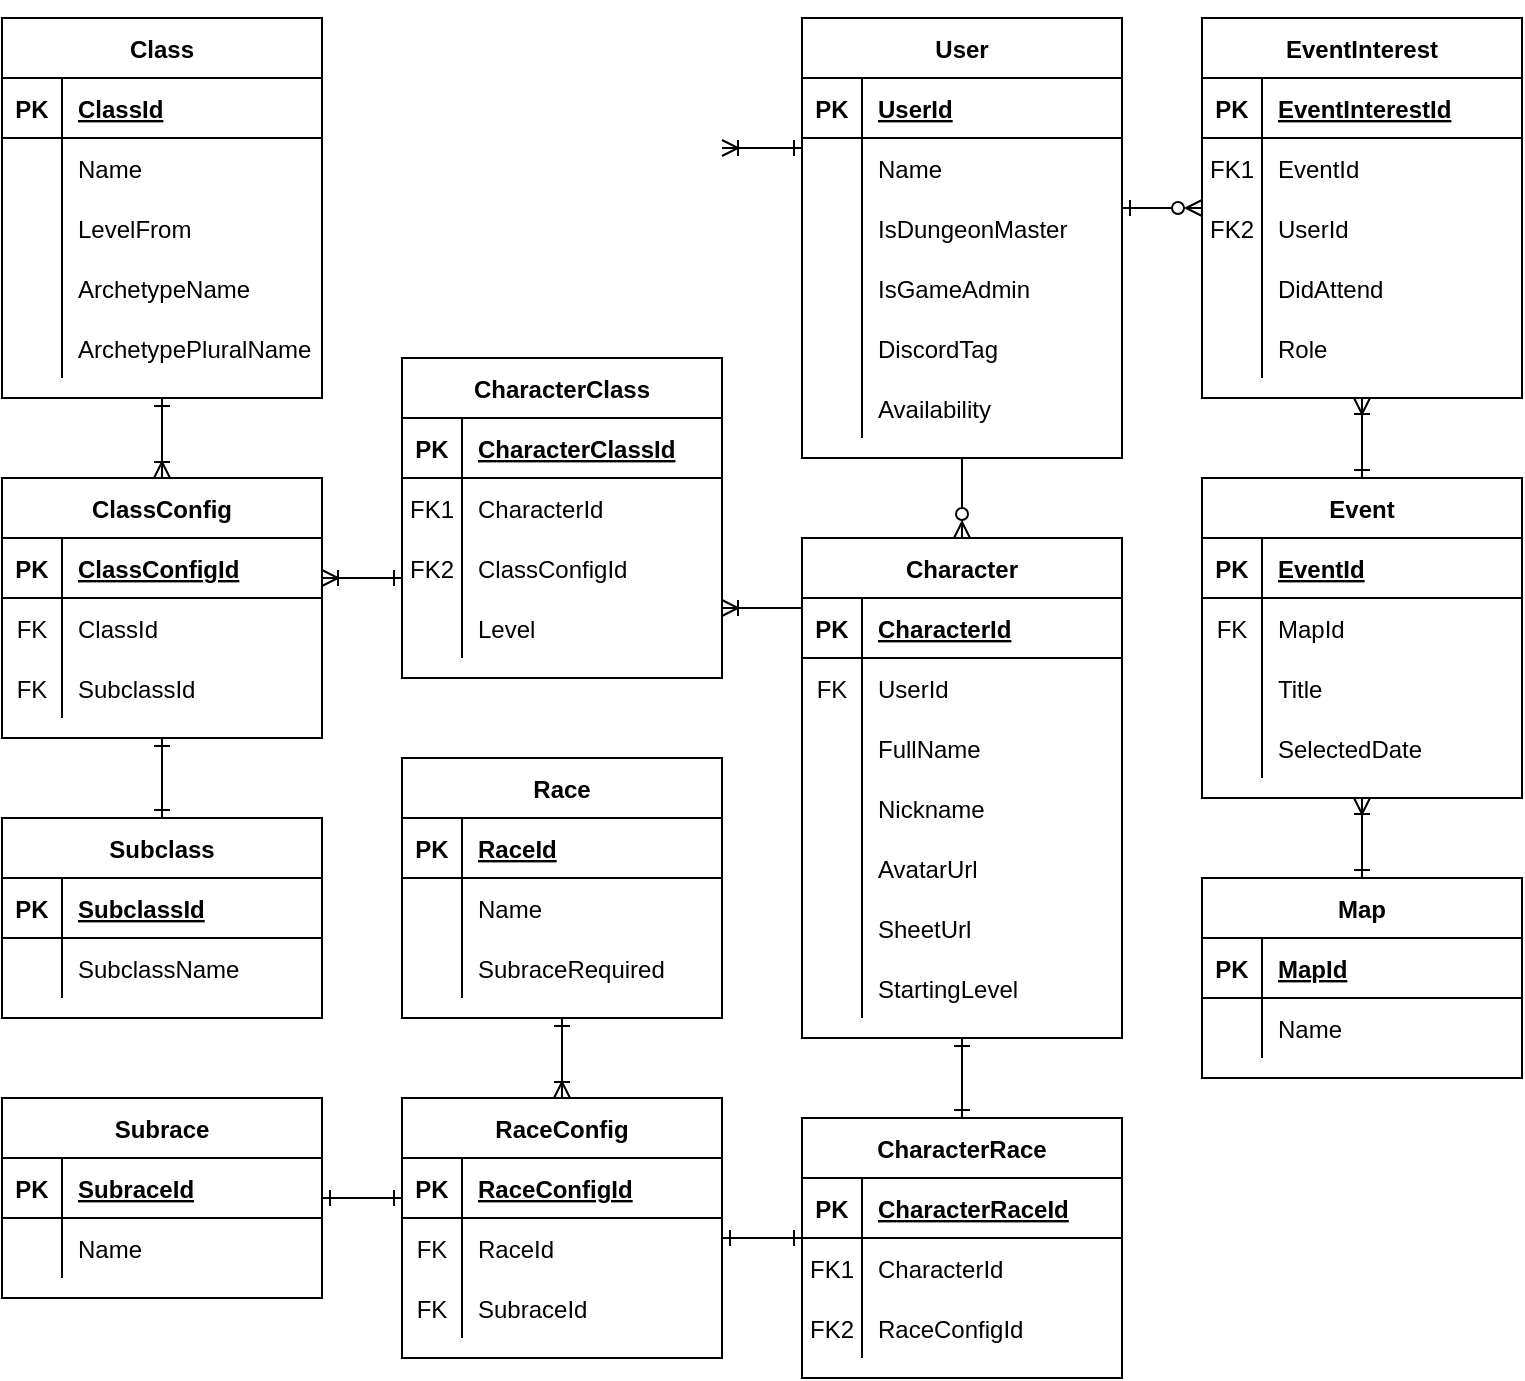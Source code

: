 <mxfile version="20.0.3" type="device"><diagram id="2PIoHwOyFSib4ZtVBoUn" name="Page-1"><mxGraphModel dx="2062" dy="1114" grid="1" gridSize="10" guides="1" tooltips="1" connect="1" arrows="1" fold="1" page="1" pageScale="1" pageWidth="827" pageHeight="1169" math="0" shadow="0"><root><mxCell id="0"/><mxCell id="1" parent="0"/><mxCell id="pl00mr86rT-ZZUNnbd3c-771" style="edgeStyle=elbowEdgeStyle;rounded=0;orthogonalLoop=1;jettySize=auto;elbow=vertical;html=1;startArrow=baseDash;startFill=0;endArrow=ERoneToMany;endFill=0;jumpStyle=arc;" parent="1" source="pl00mr86rT-ZZUNnbd3c-773" target="pl00mr86rT-ZZUNnbd3c-894" edge="1"><mxGeometry relative="1" as="geometry"/></mxCell><mxCell id="pl00mr86rT-ZZUNnbd3c-773" value="Character" style="shape=table;startSize=30;container=1;collapsible=1;childLayout=tableLayout;fixedRows=1;rowLines=0;fontStyle=1;align=center;resizeLast=1;strokeColor=default;" parent="1" vertex="1"><mxGeometry x="440" y="300" width="160" height="250" as="geometry"><mxRectangle x="250" y="50" width="100" height="30" as="alternateBounds"/></mxGeometry></mxCell><mxCell id="pl00mr86rT-ZZUNnbd3c-774" value="" style="shape=tableRow;horizontal=0;startSize=0;swimlaneHead=0;swimlaneBody=0;fillColor=none;collapsible=0;dropTarget=0;points=[[0,0.5],[1,0.5]];portConstraint=eastwest;top=0;left=0;right=0;bottom=1;strokeColor=default;" parent="pl00mr86rT-ZZUNnbd3c-773" vertex="1"><mxGeometry y="30" width="160" height="30" as="geometry"/></mxCell><mxCell id="pl00mr86rT-ZZUNnbd3c-775" value="PK" style="shape=partialRectangle;connectable=0;fillColor=none;top=0;left=0;bottom=0;right=0;fontStyle=1;overflow=hidden;strokeColor=default;" parent="pl00mr86rT-ZZUNnbd3c-774" vertex="1"><mxGeometry width="30" height="30" as="geometry"><mxRectangle width="30" height="30" as="alternateBounds"/></mxGeometry></mxCell><mxCell id="pl00mr86rT-ZZUNnbd3c-776" value="CharacterId" style="shape=partialRectangle;connectable=0;fillColor=none;top=0;left=0;bottom=0;right=0;align=left;spacingLeft=6;fontStyle=5;overflow=hidden;strokeColor=default;" parent="pl00mr86rT-ZZUNnbd3c-774" vertex="1"><mxGeometry x="30" width="130" height="30" as="geometry"><mxRectangle width="130" height="30" as="alternateBounds"/></mxGeometry></mxCell><mxCell id="pl00mr86rT-ZZUNnbd3c-777" value="" style="shape=tableRow;horizontal=0;startSize=0;swimlaneHead=0;swimlaneBody=0;fillColor=none;collapsible=0;dropTarget=0;points=[[0,0.5],[1,0.5]];portConstraint=eastwest;top=0;left=0;right=0;bottom=0;strokeColor=default;" parent="pl00mr86rT-ZZUNnbd3c-773" vertex="1"><mxGeometry y="60" width="160" height="30" as="geometry"/></mxCell><mxCell id="pl00mr86rT-ZZUNnbd3c-778" value="FK" style="shape=partialRectangle;connectable=0;fillColor=none;top=0;left=0;bottom=0;right=0;fontStyle=0;overflow=hidden;strokeColor=default;" parent="pl00mr86rT-ZZUNnbd3c-777" vertex="1"><mxGeometry width="30" height="30" as="geometry"><mxRectangle width="30" height="30" as="alternateBounds"/></mxGeometry></mxCell><mxCell id="pl00mr86rT-ZZUNnbd3c-779" value="UserId" style="shape=partialRectangle;connectable=0;fillColor=none;top=0;left=0;bottom=0;right=0;align=left;spacingLeft=6;fontStyle=0;overflow=hidden;strokeColor=default;" parent="pl00mr86rT-ZZUNnbd3c-777" vertex="1"><mxGeometry x="30" width="130" height="30" as="geometry"><mxRectangle width="130" height="30" as="alternateBounds"/></mxGeometry></mxCell><mxCell id="pl00mr86rT-ZZUNnbd3c-780" value="" style="shape=tableRow;horizontal=0;startSize=0;swimlaneHead=0;swimlaneBody=0;fillColor=none;collapsible=0;dropTarget=0;points=[[0,0.5],[1,0.5]];portConstraint=eastwest;top=0;left=0;right=0;bottom=0;strokeColor=default;" parent="pl00mr86rT-ZZUNnbd3c-773" vertex="1"><mxGeometry y="90" width="160" height="30" as="geometry"/></mxCell><mxCell id="pl00mr86rT-ZZUNnbd3c-781" value="" style="shape=partialRectangle;connectable=0;fillColor=none;top=0;left=0;bottom=0;right=0;editable=1;overflow=hidden;strokeColor=default;" parent="pl00mr86rT-ZZUNnbd3c-780" vertex="1"><mxGeometry width="30" height="30" as="geometry"><mxRectangle width="30" height="30" as="alternateBounds"/></mxGeometry></mxCell><mxCell id="pl00mr86rT-ZZUNnbd3c-782" value="FullName" style="shape=partialRectangle;connectable=0;fillColor=none;top=0;left=0;bottom=0;right=0;align=left;spacingLeft=6;overflow=hidden;strokeColor=default;" parent="pl00mr86rT-ZZUNnbd3c-780" vertex="1"><mxGeometry x="30" width="130" height="30" as="geometry"><mxRectangle width="130" height="30" as="alternateBounds"/></mxGeometry></mxCell><mxCell id="pl00mr86rT-ZZUNnbd3c-783" value="" style="shape=tableRow;horizontal=0;startSize=0;swimlaneHead=0;swimlaneBody=0;fillColor=none;collapsible=0;dropTarget=0;points=[[0,0.5],[1,0.5]];portConstraint=eastwest;top=0;left=0;right=0;bottom=0;strokeColor=default;" parent="pl00mr86rT-ZZUNnbd3c-773" vertex="1"><mxGeometry y="120" width="160" height="30" as="geometry"/></mxCell><mxCell id="pl00mr86rT-ZZUNnbd3c-784" value="" style="shape=partialRectangle;connectable=0;fillColor=none;top=0;left=0;bottom=0;right=0;editable=1;overflow=hidden;strokeColor=default;" parent="pl00mr86rT-ZZUNnbd3c-783" vertex="1"><mxGeometry width="30" height="30" as="geometry"><mxRectangle width="30" height="30" as="alternateBounds"/></mxGeometry></mxCell><mxCell id="pl00mr86rT-ZZUNnbd3c-785" value="Nickname" style="shape=partialRectangle;connectable=0;fillColor=none;top=0;left=0;bottom=0;right=0;align=left;spacingLeft=6;overflow=hidden;strokeColor=default;" parent="pl00mr86rT-ZZUNnbd3c-783" vertex="1"><mxGeometry x="30" width="130" height="30" as="geometry"><mxRectangle width="130" height="30" as="alternateBounds"/></mxGeometry></mxCell><mxCell id="pl00mr86rT-ZZUNnbd3c-786" value="" style="shape=tableRow;horizontal=0;startSize=0;swimlaneHead=0;swimlaneBody=0;fillColor=none;collapsible=0;dropTarget=0;points=[[0,0.5],[1,0.5]];portConstraint=eastwest;top=0;left=0;right=0;bottom=0;strokeColor=default;" parent="pl00mr86rT-ZZUNnbd3c-773" vertex="1"><mxGeometry y="150" width="160" height="30" as="geometry"/></mxCell><mxCell id="pl00mr86rT-ZZUNnbd3c-787" value="" style="shape=partialRectangle;connectable=0;fillColor=none;top=0;left=0;bottom=0;right=0;editable=1;overflow=hidden;strokeColor=default;" parent="pl00mr86rT-ZZUNnbd3c-786" vertex="1"><mxGeometry width="30" height="30" as="geometry"><mxRectangle width="30" height="30" as="alternateBounds"/></mxGeometry></mxCell><mxCell id="pl00mr86rT-ZZUNnbd3c-788" value="AvatarUrl" style="shape=partialRectangle;connectable=0;fillColor=none;top=0;left=0;bottom=0;right=0;align=left;spacingLeft=6;overflow=hidden;strokeColor=default;" parent="pl00mr86rT-ZZUNnbd3c-786" vertex="1"><mxGeometry x="30" width="130" height="30" as="geometry"><mxRectangle width="130" height="30" as="alternateBounds"/></mxGeometry></mxCell><mxCell id="pl00mr86rT-ZZUNnbd3c-789" value="" style="shape=tableRow;horizontal=0;startSize=0;swimlaneHead=0;swimlaneBody=0;fillColor=none;collapsible=0;dropTarget=0;points=[[0,0.5],[1,0.5]];portConstraint=eastwest;top=0;left=0;right=0;bottom=0;strokeColor=default;" parent="pl00mr86rT-ZZUNnbd3c-773" vertex="1"><mxGeometry y="180" width="160" height="30" as="geometry"/></mxCell><mxCell id="pl00mr86rT-ZZUNnbd3c-790" value="" style="shape=partialRectangle;connectable=0;fillColor=none;top=0;left=0;bottom=0;right=0;editable=1;overflow=hidden;strokeColor=default;" parent="pl00mr86rT-ZZUNnbd3c-789" vertex="1"><mxGeometry width="30" height="30" as="geometry"><mxRectangle width="30" height="30" as="alternateBounds"/></mxGeometry></mxCell><mxCell id="pl00mr86rT-ZZUNnbd3c-791" value="SheetUrl" style="shape=partialRectangle;connectable=0;fillColor=none;top=0;left=0;bottom=0;right=0;align=left;spacingLeft=6;overflow=hidden;strokeColor=default;" parent="pl00mr86rT-ZZUNnbd3c-789" vertex="1"><mxGeometry x="30" width="130" height="30" as="geometry"><mxRectangle width="130" height="30" as="alternateBounds"/></mxGeometry></mxCell><mxCell id="pl00mr86rT-ZZUNnbd3c-792" value="" style="shape=tableRow;horizontal=0;startSize=0;swimlaneHead=0;swimlaneBody=0;fillColor=none;collapsible=0;dropTarget=0;points=[[0,0.5],[1,0.5]];portConstraint=eastwest;top=0;left=0;right=0;bottom=0;strokeColor=default;" parent="pl00mr86rT-ZZUNnbd3c-773" vertex="1"><mxGeometry y="210" width="160" height="30" as="geometry"/></mxCell><mxCell id="pl00mr86rT-ZZUNnbd3c-793" value="" style="shape=partialRectangle;connectable=0;fillColor=none;top=0;left=0;bottom=0;right=0;editable=1;overflow=hidden;strokeColor=default;" parent="pl00mr86rT-ZZUNnbd3c-792" vertex="1"><mxGeometry width="30" height="30" as="geometry"><mxRectangle width="30" height="30" as="alternateBounds"/></mxGeometry></mxCell><mxCell id="pl00mr86rT-ZZUNnbd3c-794" value="StartingLevel" style="shape=partialRectangle;connectable=0;fillColor=none;top=0;left=0;bottom=0;right=0;align=left;spacingLeft=6;overflow=hidden;strokeColor=default;" parent="pl00mr86rT-ZZUNnbd3c-792" vertex="1"><mxGeometry x="30" width="130" height="30" as="geometry"><mxRectangle width="130" height="30" as="alternateBounds"/></mxGeometry></mxCell><mxCell id="pl00mr86rT-ZZUNnbd3c-795" style="edgeStyle=elbowEdgeStyle;rounded=0;orthogonalLoop=1;jettySize=auto;elbow=vertical;html=1;startArrow=ERone;startFill=0;endArrow=ERoneToMany;endFill=0;jumpStyle=arc;" parent="1" source="pl00mr86rT-ZZUNnbd3c-796" target="pl00mr86rT-ZZUNnbd3c-810" edge="1"><mxGeometry relative="1" as="geometry"/></mxCell><mxCell id="pl00mr86rT-ZZUNnbd3c-796" value="Event" style="shape=table;startSize=30;container=1;collapsible=1;childLayout=tableLayout;fixedRows=1;rowLines=0;fontStyle=1;align=center;resizeLast=1;strokeColor=default;" parent="1" vertex="1"><mxGeometry x="640" y="270" width="160" height="160" as="geometry"/></mxCell><mxCell id="pl00mr86rT-ZZUNnbd3c-797" value="" style="shape=tableRow;horizontal=0;startSize=0;swimlaneHead=0;swimlaneBody=0;fillColor=none;collapsible=0;dropTarget=0;points=[[0,0.5],[1,0.5]];portConstraint=eastwest;top=0;left=0;right=0;bottom=1;strokeColor=default;" parent="pl00mr86rT-ZZUNnbd3c-796" vertex="1"><mxGeometry y="30" width="160" height="30" as="geometry"/></mxCell><mxCell id="pl00mr86rT-ZZUNnbd3c-798" value="PK" style="shape=partialRectangle;connectable=0;fillColor=none;top=0;left=0;bottom=0;right=0;fontStyle=1;overflow=hidden;strokeColor=default;" parent="pl00mr86rT-ZZUNnbd3c-797" vertex="1"><mxGeometry width="30" height="30" as="geometry"><mxRectangle width="30" height="30" as="alternateBounds"/></mxGeometry></mxCell><mxCell id="pl00mr86rT-ZZUNnbd3c-799" value="EventId" style="shape=partialRectangle;connectable=0;fillColor=none;top=0;left=0;bottom=0;right=0;align=left;spacingLeft=6;fontStyle=5;overflow=hidden;strokeColor=default;" parent="pl00mr86rT-ZZUNnbd3c-797" vertex="1"><mxGeometry x="30" width="130" height="30" as="geometry"><mxRectangle width="130" height="30" as="alternateBounds"/></mxGeometry></mxCell><mxCell id="eulOB5lbCANw5u2mV5R6-4" value="" style="shape=tableRow;horizontal=0;startSize=0;swimlaneHead=0;swimlaneBody=0;fillColor=none;collapsible=0;dropTarget=0;points=[[0,0.5],[1,0.5]];portConstraint=eastwest;top=0;left=0;right=0;bottom=0;" parent="pl00mr86rT-ZZUNnbd3c-796" vertex="1"><mxGeometry y="60" width="160" height="30" as="geometry"/></mxCell><mxCell id="eulOB5lbCANw5u2mV5R6-5" value="FK" style="shape=partialRectangle;connectable=0;fillColor=none;top=0;left=0;bottom=0;right=0;fontStyle=0;overflow=hidden;" parent="eulOB5lbCANw5u2mV5R6-4" vertex="1"><mxGeometry width="30" height="30" as="geometry"><mxRectangle width="30" height="30" as="alternateBounds"/></mxGeometry></mxCell><mxCell id="eulOB5lbCANw5u2mV5R6-6" value="MapId" style="shape=partialRectangle;connectable=0;fillColor=none;top=0;left=0;bottom=0;right=0;align=left;spacingLeft=6;fontStyle=0;overflow=hidden;" parent="eulOB5lbCANw5u2mV5R6-4" vertex="1"><mxGeometry x="30" width="130" height="30" as="geometry"><mxRectangle width="130" height="30" as="alternateBounds"/></mxGeometry></mxCell><mxCell id="pl00mr86rT-ZZUNnbd3c-803" value="" style="shape=tableRow;horizontal=0;startSize=0;swimlaneHead=0;swimlaneBody=0;fillColor=none;collapsible=0;dropTarget=0;points=[[0,0.5],[1,0.5]];portConstraint=eastwest;top=0;left=0;right=0;bottom=0;strokeColor=default;" parent="pl00mr86rT-ZZUNnbd3c-796" vertex="1"><mxGeometry y="90" width="160" height="30" as="geometry"/></mxCell><mxCell id="pl00mr86rT-ZZUNnbd3c-804" value="" style="shape=partialRectangle;connectable=0;fillColor=none;top=0;left=0;bottom=0;right=0;editable=1;overflow=hidden;strokeColor=default;" parent="pl00mr86rT-ZZUNnbd3c-803" vertex="1"><mxGeometry width="30" height="30" as="geometry"><mxRectangle width="30" height="30" as="alternateBounds"/></mxGeometry></mxCell><mxCell id="pl00mr86rT-ZZUNnbd3c-805" value="Title" style="shape=partialRectangle;connectable=0;fillColor=none;top=0;left=0;bottom=0;right=0;align=left;spacingLeft=6;overflow=hidden;strokeColor=default;" parent="pl00mr86rT-ZZUNnbd3c-803" vertex="1"><mxGeometry x="30" width="130" height="30" as="geometry"><mxRectangle width="130" height="30" as="alternateBounds"/></mxGeometry></mxCell><mxCell id="pl00mr86rT-ZZUNnbd3c-806" value="" style="shape=tableRow;horizontal=0;startSize=0;swimlaneHead=0;swimlaneBody=0;fillColor=none;collapsible=0;dropTarget=0;points=[[0,0.5],[1,0.5]];portConstraint=eastwest;top=0;left=0;right=0;bottom=0;strokeColor=default;" parent="pl00mr86rT-ZZUNnbd3c-796" vertex="1"><mxGeometry y="120" width="160" height="30" as="geometry"/></mxCell><mxCell id="pl00mr86rT-ZZUNnbd3c-807" value="" style="shape=partialRectangle;connectable=0;fillColor=none;top=0;left=0;bottom=0;right=0;editable=1;overflow=hidden;strokeColor=default;" parent="pl00mr86rT-ZZUNnbd3c-806" vertex="1"><mxGeometry width="30" height="30" as="geometry"><mxRectangle width="30" height="30" as="alternateBounds"/></mxGeometry></mxCell><mxCell id="pl00mr86rT-ZZUNnbd3c-808" value="SelectedDate" style="shape=partialRectangle;connectable=0;fillColor=none;top=0;left=0;bottom=0;right=0;align=left;spacingLeft=6;overflow=hidden;strokeColor=default;" parent="pl00mr86rT-ZZUNnbd3c-806" vertex="1"><mxGeometry x="30" width="130" height="30" as="geometry"><mxRectangle width="130" height="30" as="alternateBounds"/></mxGeometry></mxCell><mxCell id="pl00mr86rT-ZZUNnbd3c-809" style="edgeStyle=elbowEdgeStyle;rounded=0;orthogonalLoop=1;jettySize=auto;elbow=vertical;html=1;startArrow=ERone;startFill=0;endArrow=ERoneToMany;endFill=0;jumpStyle=arc;" parent="1" source="pl00mr86rT-ZZUNnbd3c-838" edge="1"><mxGeometry relative="1" as="geometry"><mxPoint x="400" y="105" as="targetPoint"/></mxGeometry></mxCell><mxCell id="pl00mr86rT-ZZUNnbd3c-810" value="EventInterest" style="shape=table;startSize=30;container=1;collapsible=1;childLayout=tableLayout;fixedRows=1;rowLines=0;fontStyle=1;align=center;resizeLast=1;strokeColor=default;" parent="1" vertex="1"><mxGeometry x="640" y="40" width="160" height="190" as="geometry"/></mxCell><mxCell id="pl00mr86rT-ZZUNnbd3c-811" value="" style="shape=tableRow;horizontal=0;startSize=0;swimlaneHead=0;swimlaneBody=0;fillColor=none;collapsible=0;dropTarget=0;points=[[0,0.5],[1,0.5]];portConstraint=eastwest;top=0;left=0;right=0;bottom=1;strokeColor=default;" parent="pl00mr86rT-ZZUNnbd3c-810" vertex="1"><mxGeometry y="30" width="160" height="30" as="geometry"/></mxCell><mxCell id="pl00mr86rT-ZZUNnbd3c-812" value="PK" style="shape=partialRectangle;connectable=0;fillColor=none;top=0;left=0;bottom=0;right=0;fontStyle=1;overflow=hidden;strokeColor=default;" parent="pl00mr86rT-ZZUNnbd3c-811" vertex="1"><mxGeometry width="30" height="30" as="geometry"><mxRectangle width="30" height="30" as="alternateBounds"/></mxGeometry></mxCell><mxCell id="pl00mr86rT-ZZUNnbd3c-813" value="EventInterestId" style="shape=partialRectangle;connectable=0;fillColor=none;top=0;left=0;bottom=0;right=0;align=left;spacingLeft=6;fontStyle=5;overflow=hidden;strokeColor=default;" parent="pl00mr86rT-ZZUNnbd3c-811" vertex="1"><mxGeometry x="30" width="130" height="30" as="geometry"><mxRectangle width="130" height="30" as="alternateBounds"/></mxGeometry></mxCell><mxCell id="pl00mr86rT-ZZUNnbd3c-814" value="" style="shape=tableRow;horizontal=0;startSize=0;swimlaneHead=0;swimlaneBody=0;fillColor=none;collapsible=0;dropTarget=0;points=[[0,0.5],[1,0.5]];portConstraint=eastwest;top=0;left=0;right=0;bottom=0;strokeColor=default;" parent="pl00mr86rT-ZZUNnbd3c-810" vertex="1"><mxGeometry y="60" width="160" height="30" as="geometry"/></mxCell><mxCell id="pl00mr86rT-ZZUNnbd3c-815" value="FK1" style="shape=partialRectangle;connectable=0;fillColor=none;top=0;left=0;bottom=0;right=0;fontStyle=0;overflow=hidden;strokeColor=default;" parent="pl00mr86rT-ZZUNnbd3c-814" vertex="1"><mxGeometry width="30" height="30" as="geometry"><mxRectangle width="30" height="30" as="alternateBounds"/></mxGeometry></mxCell><mxCell id="pl00mr86rT-ZZUNnbd3c-816" value="EventId" style="shape=partialRectangle;connectable=0;fillColor=none;top=0;left=0;bottom=0;right=0;align=left;spacingLeft=6;fontStyle=0;overflow=hidden;strokeColor=default;" parent="pl00mr86rT-ZZUNnbd3c-814" vertex="1"><mxGeometry x="30" width="130" height="30" as="geometry"><mxRectangle width="130" height="30" as="alternateBounds"/></mxGeometry></mxCell><mxCell id="pl00mr86rT-ZZUNnbd3c-817" value="" style="shape=tableRow;horizontal=0;startSize=0;swimlaneHead=0;swimlaneBody=0;fillColor=none;collapsible=0;dropTarget=0;points=[[0,0.5],[1,0.5]];portConstraint=eastwest;top=0;left=0;right=0;bottom=0;strokeColor=default;" parent="pl00mr86rT-ZZUNnbd3c-810" vertex="1"><mxGeometry y="90" width="160" height="30" as="geometry"/></mxCell><mxCell id="pl00mr86rT-ZZUNnbd3c-818" value="FK2" style="shape=partialRectangle;connectable=0;fillColor=none;top=0;left=0;bottom=0;right=0;fontStyle=0;overflow=hidden;strokeColor=default;" parent="pl00mr86rT-ZZUNnbd3c-817" vertex="1"><mxGeometry width="30" height="30" as="geometry"><mxRectangle width="30" height="30" as="alternateBounds"/></mxGeometry></mxCell><mxCell id="pl00mr86rT-ZZUNnbd3c-819" value="UserId" style="shape=partialRectangle;connectable=0;fillColor=none;top=0;left=0;bottom=0;right=0;align=left;spacingLeft=6;fontStyle=0;overflow=hidden;strokeColor=default;" parent="pl00mr86rT-ZZUNnbd3c-817" vertex="1"><mxGeometry x="30" width="130" height="30" as="geometry"><mxRectangle width="130" height="30" as="alternateBounds"/></mxGeometry></mxCell><mxCell id="pl00mr86rT-ZZUNnbd3c-820" value="" style="shape=tableRow;horizontal=0;startSize=0;swimlaneHead=0;swimlaneBody=0;fillColor=none;collapsible=0;dropTarget=0;points=[[0,0.5],[1,0.5]];portConstraint=eastwest;top=0;left=0;right=0;bottom=0;strokeColor=default;" parent="pl00mr86rT-ZZUNnbd3c-810" vertex="1"><mxGeometry y="120" width="160" height="30" as="geometry"/></mxCell><mxCell id="pl00mr86rT-ZZUNnbd3c-821" value="" style="shape=partialRectangle;connectable=0;fillColor=none;top=0;left=0;bottom=0;right=0;editable=1;overflow=hidden;strokeColor=default;" parent="pl00mr86rT-ZZUNnbd3c-820" vertex="1"><mxGeometry width="30" height="30" as="geometry"><mxRectangle width="30" height="30" as="alternateBounds"/></mxGeometry></mxCell><mxCell id="pl00mr86rT-ZZUNnbd3c-822" value="DidAttend" style="shape=partialRectangle;connectable=0;fillColor=none;top=0;left=0;bottom=0;right=0;align=left;spacingLeft=6;overflow=hidden;strokeColor=default;" parent="pl00mr86rT-ZZUNnbd3c-820" vertex="1"><mxGeometry x="30" width="130" height="30" as="geometry"><mxRectangle width="130" height="30" as="alternateBounds"/></mxGeometry></mxCell><mxCell id="u3rQ0SzodB-7-QJW2lzJ-1" value="" style="shape=tableRow;horizontal=0;startSize=0;swimlaneHead=0;swimlaneBody=0;fillColor=none;collapsible=0;dropTarget=0;points=[[0,0.5],[1,0.5]];portConstraint=eastwest;top=0;left=0;right=0;bottom=0;" parent="pl00mr86rT-ZZUNnbd3c-810" vertex="1"><mxGeometry y="150" width="160" height="30" as="geometry"/></mxCell><mxCell id="u3rQ0SzodB-7-QJW2lzJ-2" value="" style="shape=partialRectangle;connectable=0;fillColor=none;top=0;left=0;bottom=0;right=0;editable=1;overflow=hidden;" parent="u3rQ0SzodB-7-QJW2lzJ-1" vertex="1"><mxGeometry width="30" height="30" as="geometry"><mxRectangle width="30" height="30" as="alternateBounds"/></mxGeometry></mxCell><mxCell id="u3rQ0SzodB-7-QJW2lzJ-3" value="Role" style="shape=partialRectangle;connectable=0;fillColor=none;top=0;left=0;bottom=0;right=0;align=left;spacingLeft=6;overflow=hidden;" parent="u3rQ0SzodB-7-QJW2lzJ-1" vertex="1"><mxGeometry x="30" width="130" height="30" as="geometry"><mxRectangle width="130" height="30" as="alternateBounds"/></mxGeometry></mxCell><mxCell id="pl00mr86rT-ZZUNnbd3c-836" style="edgeStyle=elbowEdgeStyle;rounded=0;orthogonalLoop=1;jettySize=auto;elbow=vertical;html=1;startArrow=baseDash;startFill=0;endArrow=ERzeroToMany;endFill=0;jumpStyle=arc;" parent="1" source="pl00mr86rT-ZZUNnbd3c-838" target="pl00mr86rT-ZZUNnbd3c-773" edge="1"><mxGeometry relative="1" as="geometry"/></mxCell><mxCell id="pl00mr86rT-ZZUNnbd3c-837" style="edgeStyle=elbowEdgeStyle;orthogonalLoop=1;jettySize=auto;html=1;startArrow=ERone;startFill=0;endArrow=ERzeroToMany;endFill=0;rounded=0;jumpStyle=arc;elbow=vertical;" parent="1" source="pl00mr86rT-ZZUNnbd3c-838" target="pl00mr86rT-ZZUNnbd3c-810" edge="1"><mxGeometry relative="1" as="geometry"/></mxCell><mxCell id="pl00mr86rT-ZZUNnbd3c-838" value="User" style="shape=table;startSize=30;container=1;collapsible=1;childLayout=tableLayout;fixedRows=1;rowLines=0;fontStyle=1;align=center;resizeLast=1;strokeColor=default;" parent="1" vertex="1"><mxGeometry x="440" y="40" width="160" height="220" as="geometry"/></mxCell><mxCell id="pl00mr86rT-ZZUNnbd3c-839" value="" style="shape=tableRow;horizontal=0;startSize=0;swimlaneHead=0;swimlaneBody=0;fillColor=none;collapsible=0;dropTarget=0;points=[[0,0.5],[1,0.5]];portConstraint=eastwest;top=0;left=0;right=0;bottom=1;strokeColor=default;" parent="pl00mr86rT-ZZUNnbd3c-838" vertex="1"><mxGeometry y="30" width="160" height="30" as="geometry"/></mxCell><mxCell id="pl00mr86rT-ZZUNnbd3c-840" value="PK" style="shape=partialRectangle;connectable=0;fillColor=none;top=0;left=0;bottom=0;right=0;fontStyle=1;overflow=hidden;strokeColor=default;" parent="pl00mr86rT-ZZUNnbd3c-839" vertex="1"><mxGeometry width="30" height="30" as="geometry"><mxRectangle width="30" height="30" as="alternateBounds"/></mxGeometry></mxCell><mxCell id="pl00mr86rT-ZZUNnbd3c-841" value="UserId" style="shape=partialRectangle;connectable=0;fillColor=none;top=0;left=0;bottom=0;right=0;align=left;spacingLeft=6;fontStyle=5;overflow=hidden;strokeColor=default;" parent="pl00mr86rT-ZZUNnbd3c-839" vertex="1"><mxGeometry x="30" width="130" height="30" as="geometry"><mxRectangle width="130" height="30" as="alternateBounds"/></mxGeometry></mxCell><mxCell id="pl00mr86rT-ZZUNnbd3c-842" value="" style="shape=tableRow;horizontal=0;startSize=0;swimlaneHead=0;swimlaneBody=0;fillColor=none;collapsible=0;dropTarget=0;points=[[0,0.5],[1,0.5]];portConstraint=eastwest;top=0;left=0;right=0;bottom=0;strokeColor=default;" parent="pl00mr86rT-ZZUNnbd3c-838" vertex="1"><mxGeometry y="60" width="160" height="30" as="geometry"/></mxCell><mxCell id="pl00mr86rT-ZZUNnbd3c-843" value="" style="shape=partialRectangle;connectable=0;fillColor=none;top=0;left=0;bottom=0;right=0;editable=1;overflow=hidden;strokeColor=default;" parent="pl00mr86rT-ZZUNnbd3c-842" vertex="1"><mxGeometry width="30" height="30" as="geometry"><mxRectangle width="30" height="30" as="alternateBounds"/></mxGeometry></mxCell><mxCell id="pl00mr86rT-ZZUNnbd3c-844" value="Name" style="shape=partialRectangle;connectable=0;fillColor=none;top=0;left=0;bottom=0;right=0;align=left;spacingLeft=6;overflow=hidden;strokeColor=default;" parent="pl00mr86rT-ZZUNnbd3c-842" vertex="1"><mxGeometry x="30" width="130" height="30" as="geometry"><mxRectangle width="130" height="30" as="alternateBounds"/></mxGeometry></mxCell><mxCell id="pl00mr86rT-ZZUNnbd3c-845" value="" style="shape=tableRow;horizontal=0;startSize=0;swimlaneHead=0;swimlaneBody=0;fillColor=none;collapsible=0;dropTarget=0;points=[[0,0.5],[1,0.5]];portConstraint=eastwest;top=0;left=0;right=0;bottom=0;strokeColor=default;" parent="pl00mr86rT-ZZUNnbd3c-838" vertex="1"><mxGeometry y="90" width="160" height="30" as="geometry"/></mxCell><mxCell id="pl00mr86rT-ZZUNnbd3c-846" value="" style="shape=partialRectangle;connectable=0;fillColor=none;top=0;left=0;bottom=0;right=0;editable=1;overflow=hidden;strokeColor=default;" parent="pl00mr86rT-ZZUNnbd3c-845" vertex="1"><mxGeometry width="30" height="30" as="geometry"><mxRectangle width="30" height="30" as="alternateBounds"/></mxGeometry></mxCell><mxCell id="pl00mr86rT-ZZUNnbd3c-847" value="IsDungeonMaster" style="shape=partialRectangle;connectable=0;fillColor=none;top=0;left=0;bottom=0;right=0;align=left;spacingLeft=6;overflow=hidden;strokeColor=default;" parent="pl00mr86rT-ZZUNnbd3c-845" vertex="1"><mxGeometry x="30" width="130" height="30" as="geometry"><mxRectangle width="130" height="30" as="alternateBounds"/></mxGeometry></mxCell><mxCell id="pl00mr86rT-ZZUNnbd3c-848" value="" style="shape=tableRow;horizontal=0;startSize=0;swimlaneHead=0;swimlaneBody=0;fillColor=none;collapsible=0;dropTarget=0;points=[[0,0.5],[1,0.5]];portConstraint=eastwest;top=0;left=0;right=0;bottom=0;strokeColor=default;" parent="pl00mr86rT-ZZUNnbd3c-838" vertex="1"><mxGeometry y="120" width="160" height="30" as="geometry"/></mxCell><mxCell id="pl00mr86rT-ZZUNnbd3c-849" value="" style="shape=partialRectangle;connectable=0;fillColor=none;top=0;left=0;bottom=0;right=0;editable=1;overflow=hidden;strokeColor=default;" parent="pl00mr86rT-ZZUNnbd3c-848" vertex="1"><mxGeometry width="30" height="30" as="geometry"><mxRectangle width="30" height="30" as="alternateBounds"/></mxGeometry></mxCell><mxCell id="pl00mr86rT-ZZUNnbd3c-850" value="IsGameAdmin" style="shape=partialRectangle;connectable=0;fillColor=none;top=0;left=0;bottom=0;right=0;align=left;spacingLeft=6;overflow=hidden;strokeColor=default;" parent="pl00mr86rT-ZZUNnbd3c-848" vertex="1"><mxGeometry x="30" width="130" height="30" as="geometry"><mxRectangle width="130" height="30" as="alternateBounds"/></mxGeometry></mxCell><mxCell id="pl00mr86rT-ZZUNnbd3c-851" value="" style="shape=tableRow;horizontal=0;startSize=0;swimlaneHead=0;swimlaneBody=0;fillColor=none;collapsible=0;dropTarget=0;points=[[0,0.5],[1,0.5]];portConstraint=eastwest;top=0;left=0;right=0;bottom=0;strokeColor=default;" parent="pl00mr86rT-ZZUNnbd3c-838" vertex="1"><mxGeometry y="150" width="160" height="30" as="geometry"/></mxCell><mxCell id="pl00mr86rT-ZZUNnbd3c-852" value="" style="shape=partialRectangle;connectable=0;fillColor=none;top=0;left=0;bottom=0;right=0;editable=1;overflow=hidden;strokeColor=default;" parent="pl00mr86rT-ZZUNnbd3c-851" vertex="1"><mxGeometry width="30" height="30" as="geometry"><mxRectangle width="30" height="30" as="alternateBounds"/></mxGeometry></mxCell><mxCell id="pl00mr86rT-ZZUNnbd3c-853" value="DiscordTag" style="shape=partialRectangle;connectable=0;fillColor=none;top=0;left=0;bottom=0;right=0;align=left;spacingLeft=6;overflow=hidden;strokeColor=default;" parent="pl00mr86rT-ZZUNnbd3c-851" vertex="1"><mxGeometry x="30" width="130" height="30" as="geometry"><mxRectangle width="130" height="30" as="alternateBounds"/></mxGeometry></mxCell><mxCell id="DCHIYSbHle-STQHi3aDu-1" value="" style="shape=tableRow;horizontal=0;startSize=0;swimlaneHead=0;swimlaneBody=0;fillColor=none;collapsible=0;dropTarget=0;points=[[0,0.5],[1,0.5]];portConstraint=eastwest;top=0;left=0;right=0;bottom=0;" vertex="1" parent="pl00mr86rT-ZZUNnbd3c-838"><mxGeometry y="180" width="160" height="30" as="geometry"/></mxCell><mxCell id="DCHIYSbHle-STQHi3aDu-2" value="" style="shape=partialRectangle;connectable=0;fillColor=none;top=0;left=0;bottom=0;right=0;editable=1;overflow=hidden;" vertex="1" parent="DCHIYSbHle-STQHi3aDu-1"><mxGeometry width="30" height="30" as="geometry"><mxRectangle width="30" height="30" as="alternateBounds"/></mxGeometry></mxCell><mxCell id="DCHIYSbHle-STQHi3aDu-3" value="Availability" style="shape=partialRectangle;connectable=0;fillColor=none;top=0;left=0;bottom=0;right=0;align=left;spacingLeft=6;overflow=hidden;" vertex="1" parent="DCHIYSbHle-STQHi3aDu-1"><mxGeometry x="30" width="130" height="30" as="geometry"><mxRectangle width="130" height="30" as="alternateBounds"/></mxGeometry></mxCell><mxCell id="pl00mr86rT-ZZUNnbd3c-855" value="Class" style="shape=table;startSize=30;container=1;collapsible=1;childLayout=tableLayout;fixedRows=1;rowLines=0;fontStyle=1;align=center;resizeLast=1;strokeColor=default;" parent="1" vertex="1"><mxGeometry x="40" y="40" width="160" height="190" as="geometry"/></mxCell><mxCell id="pl00mr86rT-ZZUNnbd3c-856" value="" style="shape=tableRow;horizontal=0;startSize=0;swimlaneHead=0;swimlaneBody=0;fillColor=none;collapsible=0;dropTarget=0;points=[[0,0.5],[1,0.5]];portConstraint=eastwest;top=0;left=0;right=0;bottom=1;strokeColor=default;" parent="pl00mr86rT-ZZUNnbd3c-855" vertex="1"><mxGeometry y="30" width="160" height="30" as="geometry"/></mxCell><mxCell id="pl00mr86rT-ZZUNnbd3c-857" value="PK" style="shape=partialRectangle;connectable=0;fillColor=none;top=0;left=0;bottom=0;right=0;fontStyle=1;overflow=hidden;strokeColor=default;" parent="pl00mr86rT-ZZUNnbd3c-856" vertex="1"><mxGeometry width="30" height="30" as="geometry"><mxRectangle width="30" height="30" as="alternateBounds"/></mxGeometry></mxCell><mxCell id="pl00mr86rT-ZZUNnbd3c-858" value="ClassId" style="shape=partialRectangle;connectable=0;fillColor=none;top=0;left=0;bottom=0;right=0;align=left;spacingLeft=6;fontStyle=5;overflow=hidden;strokeColor=default;" parent="pl00mr86rT-ZZUNnbd3c-856" vertex="1"><mxGeometry x="30" width="130" height="30" as="geometry"><mxRectangle width="130" height="30" as="alternateBounds"/></mxGeometry></mxCell><mxCell id="pl00mr86rT-ZZUNnbd3c-859" value="" style="shape=tableRow;horizontal=0;startSize=0;swimlaneHead=0;swimlaneBody=0;fillColor=none;collapsible=0;dropTarget=0;points=[[0,0.5],[1,0.5]];portConstraint=eastwest;top=0;left=0;right=0;bottom=0;strokeColor=default;" parent="pl00mr86rT-ZZUNnbd3c-855" vertex="1"><mxGeometry y="60" width="160" height="30" as="geometry"/></mxCell><mxCell id="pl00mr86rT-ZZUNnbd3c-860" value="" style="shape=partialRectangle;connectable=0;fillColor=none;top=0;left=0;bottom=0;right=0;editable=1;overflow=hidden;strokeColor=default;" parent="pl00mr86rT-ZZUNnbd3c-859" vertex="1"><mxGeometry width="30" height="30" as="geometry"><mxRectangle width="30" height="30" as="alternateBounds"/></mxGeometry></mxCell><mxCell id="pl00mr86rT-ZZUNnbd3c-861" value="Name" style="shape=partialRectangle;connectable=0;fillColor=none;top=0;left=0;bottom=0;right=0;align=left;spacingLeft=6;overflow=hidden;strokeColor=default;" parent="pl00mr86rT-ZZUNnbd3c-859" vertex="1"><mxGeometry x="30" width="130" height="30" as="geometry"><mxRectangle width="130" height="30" as="alternateBounds"/></mxGeometry></mxCell><mxCell id="pl00mr86rT-ZZUNnbd3c-862" value="" style="shape=tableRow;horizontal=0;startSize=0;swimlaneHead=0;swimlaneBody=0;fillColor=none;collapsible=0;dropTarget=0;points=[[0,0.5],[1,0.5]];portConstraint=eastwest;top=0;left=0;right=0;bottom=0;strokeColor=default;" parent="pl00mr86rT-ZZUNnbd3c-855" vertex="1"><mxGeometry y="90" width="160" height="30" as="geometry"/></mxCell><mxCell id="pl00mr86rT-ZZUNnbd3c-863" value="" style="shape=partialRectangle;connectable=0;fillColor=none;top=0;left=0;bottom=0;right=0;editable=1;overflow=hidden;strokeColor=default;" parent="pl00mr86rT-ZZUNnbd3c-862" vertex="1"><mxGeometry width="30" height="30" as="geometry"><mxRectangle width="30" height="30" as="alternateBounds"/></mxGeometry></mxCell><mxCell id="pl00mr86rT-ZZUNnbd3c-864" value="LevelFrom" style="shape=partialRectangle;connectable=0;fillColor=none;top=0;left=0;bottom=0;right=0;align=left;spacingLeft=6;overflow=hidden;strokeColor=default;" parent="pl00mr86rT-ZZUNnbd3c-862" vertex="1"><mxGeometry x="30" width="130" height="30" as="geometry"><mxRectangle width="130" height="30" as="alternateBounds"/></mxGeometry></mxCell><mxCell id="QdIrigcbVR1fTFTvmTcF-112" value="" style="shape=tableRow;horizontal=0;startSize=0;swimlaneHead=0;swimlaneBody=0;fillColor=none;collapsible=0;dropTarget=0;points=[[0,0.5],[1,0.5]];portConstraint=eastwest;top=0;left=0;right=0;bottom=0;" parent="pl00mr86rT-ZZUNnbd3c-855" vertex="1"><mxGeometry y="120" width="160" height="30" as="geometry"/></mxCell><mxCell id="QdIrigcbVR1fTFTvmTcF-113" value="" style="shape=partialRectangle;connectable=0;fillColor=none;top=0;left=0;bottom=0;right=0;editable=1;overflow=hidden;" parent="QdIrigcbVR1fTFTvmTcF-112" vertex="1"><mxGeometry width="30" height="30" as="geometry"><mxRectangle width="30" height="30" as="alternateBounds"/></mxGeometry></mxCell><mxCell id="QdIrigcbVR1fTFTvmTcF-114" value="ArchetypeName" style="shape=partialRectangle;connectable=0;fillColor=none;top=0;left=0;bottom=0;right=0;align=left;spacingLeft=6;overflow=hidden;" parent="QdIrigcbVR1fTFTvmTcF-112" vertex="1"><mxGeometry x="30" width="130" height="30" as="geometry"><mxRectangle width="130" height="30" as="alternateBounds"/></mxGeometry></mxCell><mxCell id="QdIrigcbVR1fTFTvmTcF-115" value="" style="shape=tableRow;horizontal=0;startSize=0;swimlaneHead=0;swimlaneBody=0;fillColor=none;collapsible=0;dropTarget=0;points=[[0,0.5],[1,0.5]];portConstraint=eastwest;top=0;left=0;right=0;bottom=0;" parent="pl00mr86rT-ZZUNnbd3c-855" vertex="1"><mxGeometry y="150" width="160" height="30" as="geometry"/></mxCell><mxCell id="QdIrigcbVR1fTFTvmTcF-116" value="" style="shape=partialRectangle;connectable=0;fillColor=none;top=0;left=0;bottom=0;right=0;editable=1;overflow=hidden;" parent="QdIrigcbVR1fTFTvmTcF-115" vertex="1"><mxGeometry width="30" height="30" as="geometry"><mxRectangle width="30" height="30" as="alternateBounds"/></mxGeometry></mxCell><mxCell id="QdIrigcbVR1fTFTvmTcF-117" value="ArchetypePluralName" style="shape=partialRectangle;connectable=0;fillColor=none;top=0;left=0;bottom=0;right=0;align=left;spacingLeft=6;overflow=hidden;" parent="QdIrigcbVR1fTFTvmTcF-115" vertex="1"><mxGeometry x="30" width="130" height="30" as="geometry"><mxRectangle width="130" height="30" as="alternateBounds"/></mxGeometry></mxCell><mxCell id="pl00mr86rT-ZZUNnbd3c-866" value="Race" style="shape=table;startSize=30;container=1;collapsible=1;childLayout=tableLayout;fixedRows=1;rowLines=0;fontStyle=1;align=center;resizeLast=1;strokeColor=default;" parent="1" vertex="1"><mxGeometry x="240" y="410" width="160" height="130" as="geometry"/></mxCell><mxCell id="pl00mr86rT-ZZUNnbd3c-867" value="" style="shape=tableRow;horizontal=0;startSize=0;swimlaneHead=0;swimlaneBody=0;fillColor=none;collapsible=0;dropTarget=0;points=[[0,0.5],[1,0.5]];portConstraint=eastwest;top=0;left=0;right=0;bottom=1;strokeColor=default;" parent="pl00mr86rT-ZZUNnbd3c-866" vertex="1"><mxGeometry y="30" width="160" height="30" as="geometry"/></mxCell><mxCell id="pl00mr86rT-ZZUNnbd3c-868" value="PK" style="shape=partialRectangle;connectable=0;fillColor=none;top=0;left=0;bottom=0;right=0;fontStyle=1;overflow=hidden;strokeColor=default;" parent="pl00mr86rT-ZZUNnbd3c-867" vertex="1"><mxGeometry width="30" height="30" as="geometry"><mxRectangle width="30" height="30" as="alternateBounds"/></mxGeometry></mxCell><mxCell id="pl00mr86rT-ZZUNnbd3c-869" value="RaceId" style="shape=partialRectangle;connectable=0;fillColor=none;top=0;left=0;bottom=0;right=0;align=left;spacingLeft=6;fontStyle=5;overflow=hidden;strokeColor=default;" parent="pl00mr86rT-ZZUNnbd3c-867" vertex="1"><mxGeometry x="30" width="130" height="30" as="geometry"><mxRectangle width="130" height="30" as="alternateBounds"/></mxGeometry></mxCell><mxCell id="pl00mr86rT-ZZUNnbd3c-870" value="" style="shape=tableRow;horizontal=0;startSize=0;swimlaneHead=0;swimlaneBody=0;fillColor=none;collapsible=0;dropTarget=0;points=[[0,0.5],[1,0.5]];portConstraint=eastwest;top=0;left=0;right=0;bottom=0;strokeColor=default;" parent="pl00mr86rT-ZZUNnbd3c-866" vertex="1"><mxGeometry y="60" width="160" height="30" as="geometry"/></mxCell><mxCell id="pl00mr86rT-ZZUNnbd3c-871" value="" style="shape=partialRectangle;connectable=0;fillColor=none;top=0;left=0;bottom=0;right=0;editable=1;overflow=hidden;strokeColor=default;" parent="pl00mr86rT-ZZUNnbd3c-870" vertex="1"><mxGeometry width="30" height="30" as="geometry"><mxRectangle width="30" height="30" as="alternateBounds"/></mxGeometry></mxCell><mxCell id="pl00mr86rT-ZZUNnbd3c-872" value="Name" style="shape=partialRectangle;connectable=0;fillColor=none;top=0;left=0;bottom=0;right=0;align=left;spacingLeft=6;overflow=hidden;strokeColor=default;" parent="pl00mr86rT-ZZUNnbd3c-870" vertex="1"><mxGeometry x="30" width="130" height="30" as="geometry"><mxRectangle width="130" height="30" as="alternateBounds"/></mxGeometry></mxCell><mxCell id="u3rQ0SzodB-7-QJW2lzJ-4" value="" style="shape=tableRow;horizontal=0;startSize=0;swimlaneHead=0;swimlaneBody=0;fillColor=none;collapsible=0;dropTarget=0;points=[[0,0.5],[1,0.5]];portConstraint=eastwest;top=0;left=0;right=0;bottom=0;" parent="pl00mr86rT-ZZUNnbd3c-866" vertex="1"><mxGeometry y="90" width="160" height="30" as="geometry"/></mxCell><mxCell id="u3rQ0SzodB-7-QJW2lzJ-5" value="" style="shape=partialRectangle;connectable=0;fillColor=none;top=0;left=0;bottom=0;right=0;editable=1;overflow=hidden;" parent="u3rQ0SzodB-7-QJW2lzJ-4" vertex="1"><mxGeometry width="30" height="30" as="geometry"><mxRectangle width="30" height="30" as="alternateBounds"/></mxGeometry></mxCell><mxCell id="u3rQ0SzodB-7-QJW2lzJ-6" value="SubraceRequired" style="shape=partialRectangle;connectable=0;fillColor=none;top=0;left=0;bottom=0;right=0;align=left;spacingLeft=6;overflow=hidden;" parent="u3rQ0SzodB-7-QJW2lzJ-4" vertex="1"><mxGeometry x="30" width="130" height="30" as="geometry"><mxRectangle width="130" height="30" as="alternateBounds"/></mxGeometry></mxCell><mxCell id="pl00mr86rT-ZZUNnbd3c-873" value="Subclass" style="shape=table;startSize=30;container=1;collapsible=1;childLayout=tableLayout;fixedRows=1;rowLines=0;fontStyle=1;align=center;resizeLast=1;strokeColor=default;" parent="1" vertex="1"><mxGeometry x="40" y="440" width="160" height="100" as="geometry"/></mxCell><mxCell id="pl00mr86rT-ZZUNnbd3c-874" value="" style="shape=tableRow;horizontal=0;startSize=0;swimlaneHead=0;swimlaneBody=0;fillColor=none;collapsible=0;dropTarget=0;points=[[0,0.5],[1,0.5]];portConstraint=eastwest;top=0;left=0;right=0;bottom=1;strokeColor=default;" parent="pl00mr86rT-ZZUNnbd3c-873" vertex="1"><mxGeometry y="30" width="160" height="30" as="geometry"/></mxCell><mxCell id="pl00mr86rT-ZZUNnbd3c-875" value="PK" style="shape=partialRectangle;connectable=0;fillColor=none;top=0;left=0;bottom=0;right=0;fontStyle=1;overflow=hidden;strokeColor=default;" parent="pl00mr86rT-ZZUNnbd3c-874" vertex="1"><mxGeometry width="30" height="30" as="geometry"><mxRectangle width="30" height="30" as="alternateBounds"/></mxGeometry></mxCell><mxCell id="pl00mr86rT-ZZUNnbd3c-876" value="SubclassId" style="shape=partialRectangle;connectable=0;fillColor=none;top=0;left=0;bottom=0;right=0;align=left;spacingLeft=6;fontStyle=5;overflow=hidden;strokeColor=default;" parent="pl00mr86rT-ZZUNnbd3c-874" vertex="1"><mxGeometry x="30" width="130" height="30" as="geometry"><mxRectangle width="130" height="30" as="alternateBounds"/></mxGeometry></mxCell><mxCell id="pl00mr86rT-ZZUNnbd3c-880" value="" style="shape=tableRow;horizontal=0;startSize=0;swimlaneHead=0;swimlaneBody=0;fillColor=none;collapsible=0;dropTarget=0;points=[[0,0.5],[1,0.5]];portConstraint=eastwest;top=0;left=0;right=0;bottom=0;strokeColor=default;" parent="pl00mr86rT-ZZUNnbd3c-873" vertex="1"><mxGeometry y="60" width="160" height="30" as="geometry"/></mxCell><mxCell id="pl00mr86rT-ZZUNnbd3c-881" value="" style="shape=partialRectangle;connectable=0;fillColor=none;top=0;left=0;bottom=0;right=0;editable=1;overflow=hidden;strokeColor=default;" parent="pl00mr86rT-ZZUNnbd3c-880" vertex="1"><mxGeometry width="30" height="30" as="geometry"><mxRectangle width="30" height="30" as="alternateBounds"/></mxGeometry></mxCell><mxCell id="pl00mr86rT-ZZUNnbd3c-882" value="SubclassName" style="shape=partialRectangle;connectable=0;fillColor=none;top=0;left=0;bottom=0;right=0;align=left;spacingLeft=6;overflow=hidden;strokeColor=default;" parent="pl00mr86rT-ZZUNnbd3c-880" vertex="1"><mxGeometry x="30" width="130" height="30" as="geometry"><mxRectangle width="130" height="30" as="alternateBounds"/></mxGeometry></mxCell><mxCell id="pl00mr86rT-ZZUNnbd3c-883" value="Subrace" style="shape=table;startSize=30;container=1;collapsible=1;childLayout=tableLayout;fixedRows=1;rowLines=0;fontStyle=1;align=center;resizeLast=1;strokeColor=default;" parent="1" vertex="1"><mxGeometry x="40" y="580" width="160" height="100" as="geometry"><mxRectangle x="1030" y="600" width="80" height="30" as="alternateBounds"/></mxGeometry></mxCell><mxCell id="pl00mr86rT-ZZUNnbd3c-884" value="" style="shape=tableRow;horizontal=0;startSize=0;swimlaneHead=0;swimlaneBody=0;fillColor=none;collapsible=0;dropTarget=0;points=[[0,0.5],[1,0.5]];portConstraint=eastwest;top=0;left=0;right=0;bottom=1;strokeColor=default;" parent="pl00mr86rT-ZZUNnbd3c-883" vertex="1"><mxGeometry y="30" width="160" height="30" as="geometry"/></mxCell><mxCell id="pl00mr86rT-ZZUNnbd3c-885" value="PK" style="shape=partialRectangle;connectable=0;fillColor=none;top=0;left=0;bottom=0;right=0;fontStyle=1;overflow=hidden;strokeColor=default;" parent="pl00mr86rT-ZZUNnbd3c-884" vertex="1"><mxGeometry width="30" height="30" as="geometry"><mxRectangle width="30" height="30" as="alternateBounds"/></mxGeometry></mxCell><mxCell id="pl00mr86rT-ZZUNnbd3c-886" value="SubraceId" style="shape=partialRectangle;connectable=0;fillColor=none;top=0;left=0;bottom=0;right=0;align=left;spacingLeft=6;fontStyle=5;overflow=hidden;strokeColor=default;" parent="pl00mr86rT-ZZUNnbd3c-884" vertex="1"><mxGeometry x="30" width="130" height="30" as="geometry"><mxRectangle width="130" height="30" as="alternateBounds"/></mxGeometry></mxCell><mxCell id="pl00mr86rT-ZZUNnbd3c-890" value="" style="shape=tableRow;horizontal=0;startSize=0;swimlaneHead=0;swimlaneBody=0;fillColor=none;collapsible=0;dropTarget=0;points=[[0,0.5],[1,0.5]];portConstraint=eastwest;top=0;left=0;right=0;bottom=0;strokeColor=default;" parent="pl00mr86rT-ZZUNnbd3c-883" vertex="1"><mxGeometry y="60" width="160" height="30" as="geometry"/></mxCell><mxCell id="pl00mr86rT-ZZUNnbd3c-891" value="" style="shape=partialRectangle;connectable=0;fillColor=none;top=0;left=0;bottom=0;right=0;editable=1;overflow=hidden;strokeColor=default;" parent="pl00mr86rT-ZZUNnbd3c-890" vertex="1"><mxGeometry width="30" height="30" as="geometry"><mxRectangle width="30" height="30" as="alternateBounds"/></mxGeometry></mxCell><mxCell id="pl00mr86rT-ZZUNnbd3c-892" value="Name" style="shape=partialRectangle;connectable=0;fillColor=none;top=0;left=0;bottom=0;right=0;align=left;spacingLeft=6;overflow=hidden;strokeColor=default;" parent="pl00mr86rT-ZZUNnbd3c-890" vertex="1"><mxGeometry x="30" width="130" height="30" as="geometry"><mxRectangle width="130" height="30" as="alternateBounds"/></mxGeometry></mxCell><mxCell id="V8rTB4gRxZXSMnKNT5NC-113" style="edgeStyle=elbowEdgeStyle;rounded=0;jumpStyle=arc;orthogonalLoop=1;jettySize=auto;html=1;startArrow=ERone;startFill=0;endArrow=ERoneToMany;endFill=0;elbow=vertical;" parent="1" source="pl00mr86rT-ZZUNnbd3c-894" target="V8rTB4gRxZXSMnKNT5NC-53" edge="1"><mxGeometry relative="1" as="geometry"/></mxCell><mxCell id="pl00mr86rT-ZZUNnbd3c-894" value="CharacterClass" style="shape=table;startSize=30;container=1;collapsible=1;childLayout=tableLayout;fixedRows=1;rowLines=0;fontStyle=1;align=center;resizeLast=1;strokeColor=default;" parent="1" vertex="1"><mxGeometry x="240" y="210" width="160" height="160" as="geometry"/></mxCell><mxCell id="V8rTB4gRxZXSMnKNT5NC-66" value="" style="shape=tableRow;horizontal=0;startSize=0;swimlaneHead=0;swimlaneBody=0;fillColor=none;collapsible=0;dropTarget=0;points=[[0,0.5],[1,0.5]];portConstraint=eastwest;top=0;left=0;right=0;bottom=1;" parent="pl00mr86rT-ZZUNnbd3c-894" vertex="1"><mxGeometry y="30" width="160" height="30" as="geometry"/></mxCell><mxCell id="V8rTB4gRxZXSMnKNT5NC-67" value="PK" style="shape=partialRectangle;connectable=0;fillColor=none;top=0;left=0;bottom=0;right=0;fontStyle=1;overflow=hidden;" parent="V8rTB4gRxZXSMnKNT5NC-66" vertex="1"><mxGeometry width="30" height="30" as="geometry"><mxRectangle width="30" height="30" as="alternateBounds"/></mxGeometry></mxCell><mxCell id="V8rTB4gRxZXSMnKNT5NC-68" value="CharacterClassId" style="shape=partialRectangle;connectable=0;fillColor=none;top=0;left=0;bottom=0;right=0;align=left;spacingLeft=6;fontStyle=5;overflow=hidden;" parent="V8rTB4gRxZXSMnKNT5NC-66" vertex="1"><mxGeometry x="30" width="130" height="30" as="geometry"><mxRectangle width="130" height="30" as="alternateBounds"/></mxGeometry></mxCell><mxCell id="pl00mr86rT-ZZUNnbd3c-895" value="" style="shape=tableRow;horizontal=0;startSize=0;swimlaneHead=0;swimlaneBody=0;fillColor=none;collapsible=0;dropTarget=0;points=[[0,0.5],[1,0.5]];portConstraint=eastwest;top=0;left=0;right=0;bottom=0;strokeColor=default;" parent="pl00mr86rT-ZZUNnbd3c-894" vertex="1"><mxGeometry y="60" width="160" height="30" as="geometry"/></mxCell><mxCell id="pl00mr86rT-ZZUNnbd3c-896" value="FK1" style="shape=partialRectangle;connectable=0;fillColor=none;top=0;left=0;bottom=0;right=0;fontStyle=0;overflow=hidden;strokeColor=default;" parent="pl00mr86rT-ZZUNnbd3c-895" vertex="1"><mxGeometry width="30" height="30" as="geometry"><mxRectangle width="30" height="30" as="alternateBounds"/></mxGeometry></mxCell><mxCell id="pl00mr86rT-ZZUNnbd3c-897" value="CharacterId" style="shape=partialRectangle;connectable=0;fillColor=none;top=0;left=0;bottom=0;right=0;align=left;spacingLeft=6;fontStyle=0;overflow=hidden;strokeColor=default;" parent="pl00mr86rT-ZZUNnbd3c-895" vertex="1"><mxGeometry x="30" width="130" height="30" as="geometry"><mxRectangle width="130" height="30" as="alternateBounds"/></mxGeometry></mxCell><mxCell id="pl00mr86rT-ZZUNnbd3c-901" value="" style="shape=tableRow;horizontal=0;startSize=0;swimlaneHead=0;swimlaneBody=0;fillColor=none;collapsible=0;dropTarget=0;points=[[0,0.5],[1,0.5]];portConstraint=eastwest;top=0;left=0;right=0;bottom=0;strokeColor=default;" parent="pl00mr86rT-ZZUNnbd3c-894" vertex="1"><mxGeometry y="90" width="160" height="30" as="geometry"/></mxCell><mxCell id="pl00mr86rT-ZZUNnbd3c-902" value="FK2" style="shape=partialRectangle;connectable=0;fillColor=none;top=0;left=0;bottom=0;right=0;fontStyle=0;overflow=hidden;strokeColor=default;" parent="pl00mr86rT-ZZUNnbd3c-901" vertex="1"><mxGeometry width="30" height="30" as="geometry"><mxRectangle width="30" height="30" as="alternateBounds"/></mxGeometry></mxCell><mxCell id="pl00mr86rT-ZZUNnbd3c-903" value="ClassConfigId" style="shape=partialRectangle;connectable=0;fillColor=none;top=0;left=0;bottom=0;right=0;align=left;spacingLeft=6;fontStyle=0;overflow=hidden;strokeColor=default;" parent="pl00mr86rT-ZZUNnbd3c-901" vertex="1"><mxGeometry x="30" width="130" height="30" as="geometry"><mxRectangle width="130" height="30" as="alternateBounds"/></mxGeometry></mxCell><mxCell id="pl00mr86rT-ZZUNnbd3c-904" value="" style="shape=tableRow;horizontal=0;startSize=0;swimlaneHead=0;swimlaneBody=0;fillColor=none;collapsible=0;dropTarget=0;points=[[0,0.5],[1,0.5]];portConstraint=eastwest;top=0;left=0;right=0;bottom=0;strokeColor=default;" parent="pl00mr86rT-ZZUNnbd3c-894" vertex="1"><mxGeometry y="120" width="160" height="30" as="geometry"/></mxCell><mxCell id="pl00mr86rT-ZZUNnbd3c-905" value="" style="shape=partialRectangle;connectable=0;fillColor=none;top=0;left=0;bottom=0;right=0;editable=1;overflow=hidden;strokeColor=default;" parent="pl00mr86rT-ZZUNnbd3c-904" vertex="1"><mxGeometry width="30" height="30" as="geometry"><mxRectangle width="30" height="30" as="alternateBounds"/></mxGeometry></mxCell><mxCell id="pl00mr86rT-ZZUNnbd3c-906" value="Level" style="shape=partialRectangle;connectable=0;fillColor=none;top=0;left=0;bottom=0;right=0;align=left;spacingLeft=6;overflow=hidden;strokeColor=default;" parent="pl00mr86rT-ZZUNnbd3c-904" vertex="1"><mxGeometry x="30" width="130" height="30" as="geometry"><mxRectangle width="130" height="30" as="alternateBounds"/></mxGeometry></mxCell><mxCell id="pl00mr86rT-ZZUNnbd3c-907" style="edgeStyle=elbowEdgeStyle;rounded=0;orthogonalLoop=1;jettySize=auto;elbow=vertical;html=1;startArrow=ERone;startFill=0;endArrow=ERoneToMany;endFill=0;jumpStyle=arc;" parent="1" source="pl00mr86rT-ZZUNnbd3c-908" target="pl00mr86rT-ZZUNnbd3c-796" edge="1"><mxGeometry relative="1" as="geometry"/></mxCell><mxCell id="pl00mr86rT-ZZUNnbd3c-908" value="Map" style="shape=table;startSize=30;container=1;collapsible=1;childLayout=tableLayout;fixedRows=1;rowLines=0;fontStyle=1;align=center;resizeLast=1;strokeColor=default;" parent="1" vertex="1"><mxGeometry x="640" y="470" width="160" height="100" as="geometry"/></mxCell><mxCell id="pl00mr86rT-ZZUNnbd3c-909" value="" style="shape=tableRow;horizontal=0;startSize=0;swimlaneHead=0;swimlaneBody=0;fillColor=none;collapsible=0;dropTarget=0;points=[[0,0.5],[1,0.5]];portConstraint=eastwest;top=0;left=0;right=0;bottom=1;strokeColor=default;" parent="pl00mr86rT-ZZUNnbd3c-908" vertex="1"><mxGeometry y="30" width="160" height="30" as="geometry"/></mxCell><mxCell id="pl00mr86rT-ZZUNnbd3c-910" value="PK" style="shape=partialRectangle;connectable=0;fillColor=none;top=0;left=0;bottom=0;right=0;fontStyle=1;overflow=hidden;strokeColor=default;" parent="pl00mr86rT-ZZUNnbd3c-909" vertex="1"><mxGeometry width="30" height="30" as="geometry"><mxRectangle width="30" height="30" as="alternateBounds"/></mxGeometry></mxCell><mxCell id="pl00mr86rT-ZZUNnbd3c-911" value="MapId" style="shape=partialRectangle;connectable=0;fillColor=none;top=0;left=0;bottom=0;right=0;align=left;spacingLeft=6;fontStyle=5;overflow=hidden;strokeColor=default;" parent="pl00mr86rT-ZZUNnbd3c-909" vertex="1"><mxGeometry x="30" width="130" height="30" as="geometry"><mxRectangle width="130" height="30" as="alternateBounds"/></mxGeometry></mxCell><mxCell id="pl00mr86rT-ZZUNnbd3c-912" value="" style="shape=tableRow;horizontal=0;startSize=0;swimlaneHead=0;swimlaneBody=0;fillColor=none;collapsible=0;dropTarget=0;points=[[0,0.5],[1,0.5]];portConstraint=eastwest;top=0;left=0;right=0;bottom=0;strokeColor=default;" parent="pl00mr86rT-ZZUNnbd3c-908" vertex="1"><mxGeometry y="60" width="160" height="30" as="geometry"/></mxCell><mxCell id="pl00mr86rT-ZZUNnbd3c-913" value="" style="shape=partialRectangle;connectable=0;fillColor=none;top=0;left=0;bottom=0;right=0;editable=1;overflow=hidden;strokeColor=default;" parent="pl00mr86rT-ZZUNnbd3c-912" vertex="1"><mxGeometry width="30" height="30" as="geometry"><mxRectangle width="30" height="30" as="alternateBounds"/></mxGeometry></mxCell><mxCell id="pl00mr86rT-ZZUNnbd3c-914" value="Name" style="shape=partialRectangle;connectable=0;fillColor=none;top=0;left=0;bottom=0;right=0;align=left;spacingLeft=6;overflow=hidden;strokeColor=default;" parent="pl00mr86rT-ZZUNnbd3c-912" vertex="1"><mxGeometry x="30" width="130" height="30" as="geometry"><mxRectangle width="130" height="30" as="alternateBounds"/></mxGeometry></mxCell><mxCell id="pl00mr86rT-ZZUNnbd3c-915" style="edgeStyle=elbowEdgeStyle;curved=1;orthogonalLoop=1;jettySize=auto;elbow=vertical;html=1;exitX=0.75;exitY=0;exitDx=0;exitDy=0;startArrow=ERone;startFill=0;endArrow=ERzeroToMany;endFill=0;" parent="1" edge="1"><mxGeometry relative="1" as="geometry"><mxPoint x="360" y="40" as="sourcePoint"/><mxPoint x="360" y="40" as="targetPoint"/></mxGeometry></mxCell><mxCell id="pl00mr86rT-ZZUNnbd3c-916" style="edgeStyle=elbowEdgeStyle;orthogonalLoop=1;jettySize=auto;elbow=vertical;html=1;startArrow=ERone;startFill=0;endArrow=ERone;endFill=0;rounded=0;jumpStyle=arc;" parent="1" source="pl00mr86rT-ZZUNnbd3c-917" target="pl00mr86rT-ZZUNnbd3c-773" edge="1"><mxGeometry relative="1" as="geometry"/></mxCell><mxCell id="V8rTB4gRxZXSMnKNT5NC-114" style="edgeStyle=elbowEdgeStyle;rounded=0;jumpStyle=arc;orthogonalLoop=1;jettySize=auto;elbow=vertical;html=1;startArrow=ERone;startFill=0;endArrow=ERone;endFill=0;" parent="1" source="pl00mr86rT-ZZUNnbd3c-917" target="V8rTB4gRxZXSMnKNT5NC-92" edge="1"><mxGeometry relative="1" as="geometry"/></mxCell><mxCell id="pl00mr86rT-ZZUNnbd3c-917" value="CharacterRace" style="shape=table;startSize=30;container=1;collapsible=1;childLayout=tableLayout;fixedRows=1;rowLines=0;fontStyle=1;align=center;resizeLast=1;strokeColor=default;" parent="1" vertex="1"><mxGeometry x="440" y="590" width="160" height="130" as="geometry"/></mxCell><mxCell id="V8rTB4gRxZXSMnKNT5NC-115" value="" style="shape=tableRow;horizontal=0;startSize=0;swimlaneHead=0;swimlaneBody=0;fillColor=none;collapsible=0;dropTarget=0;points=[[0,0.5],[1,0.5]];portConstraint=eastwest;top=0;left=0;right=0;bottom=1;" parent="pl00mr86rT-ZZUNnbd3c-917" vertex="1"><mxGeometry y="30" width="160" height="30" as="geometry"/></mxCell><mxCell id="V8rTB4gRxZXSMnKNT5NC-116" value="PK" style="shape=partialRectangle;connectable=0;fillColor=none;top=0;left=0;bottom=0;right=0;fontStyle=1;overflow=hidden;" parent="V8rTB4gRxZXSMnKNT5NC-115" vertex="1"><mxGeometry width="30" height="30" as="geometry"><mxRectangle width="30" height="30" as="alternateBounds"/></mxGeometry></mxCell><mxCell id="V8rTB4gRxZXSMnKNT5NC-117" value="CharacterRaceId" style="shape=partialRectangle;connectable=0;fillColor=none;top=0;left=0;bottom=0;right=0;align=left;spacingLeft=6;fontStyle=5;overflow=hidden;" parent="V8rTB4gRxZXSMnKNT5NC-115" vertex="1"><mxGeometry x="30" width="130" height="30" as="geometry"><mxRectangle width="130" height="30" as="alternateBounds"/></mxGeometry></mxCell><mxCell id="pl00mr86rT-ZZUNnbd3c-921" value="" style="shape=tableRow;horizontal=0;startSize=0;swimlaneHead=0;swimlaneBody=0;fillColor=none;collapsible=0;dropTarget=0;points=[[0,0.5],[1,0.5]];portConstraint=eastwest;top=0;left=0;right=0;bottom=0;strokeColor=default;" parent="pl00mr86rT-ZZUNnbd3c-917" vertex="1"><mxGeometry y="60" width="160" height="30" as="geometry"/></mxCell><mxCell id="pl00mr86rT-ZZUNnbd3c-922" value="FK1" style="shape=partialRectangle;connectable=0;fillColor=none;top=0;left=0;bottom=0;right=0;fontStyle=0;overflow=hidden;strokeColor=default;" parent="pl00mr86rT-ZZUNnbd3c-921" vertex="1"><mxGeometry width="30" height="30" as="geometry"><mxRectangle width="30" height="30" as="alternateBounds"/></mxGeometry></mxCell><mxCell id="pl00mr86rT-ZZUNnbd3c-923" value="CharacterId" style="shape=partialRectangle;connectable=0;fillColor=none;top=0;left=0;bottom=0;right=0;align=left;spacingLeft=6;fontStyle=0;overflow=hidden;strokeColor=default;" parent="pl00mr86rT-ZZUNnbd3c-921" vertex="1"><mxGeometry x="30" width="130" height="30" as="geometry"><mxRectangle width="130" height="30" as="alternateBounds"/></mxGeometry></mxCell><mxCell id="pl00mr86rT-ZZUNnbd3c-924" value="" style="shape=tableRow;horizontal=0;startSize=0;swimlaneHead=0;swimlaneBody=0;fillColor=none;collapsible=0;dropTarget=0;points=[[0,0.5],[1,0.5]];portConstraint=eastwest;top=0;left=0;right=0;bottom=0;strokeColor=default;" parent="pl00mr86rT-ZZUNnbd3c-917" vertex="1"><mxGeometry y="90" width="160" height="30" as="geometry"/></mxCell><mxCell id="pl00mr86rT-ZZUNnbd3c-925" value="FK2" style="shape=partialRectangle;connectable=0;fillColor=none;top=0;left=0;bottom=0;right=0;fontStyle=0;overflow=hidden;strokeColor=default;" parent="pl00mr86rT-ZZUNnbd3c-924" vertex="1"><mxGeometry width="30" height="30" as="geometry"><mxRectangle width="30" height="30" as="alternateBounds"/></mxGeometry></mxCell><mxCell id="pl00mr86rT-ZZUNnbd3c-926" value="RaceConfigId" style="shape=partialRectangle;connectable=0;fillColor=none;top=0;left=0;bottom=0;right=0;align=left;spacingLeft=6;fontStyle=0;overflow=hidden;strokeColor=default;" parent="pl00mr86rT-ZZUNnbd3c-924" vertex="1"><mxGeometry x="30" width="130" height="30" as="geometry"><mxRectangle width="130" height="30" as="alternateBounds"/></mxGeometry></mxCell><mxCell id="V8rTB4gRxZXSMnKNT5NC-86" style="edgeStyle=elbowEdgeStyle;rounded=0;jumpStyle=arc;orthogonalLoop=1;jettySize=auto;html=1;endArrow=ERone;endFill=0;startArrow=ERone;startFill=0;" parent="1" source="V8rTB4gRxZXSMnKNT5NC-53" target="pl00mr86rT-ZZUNnbd3c-873" edge="1"><mxGeometry relative="1" as="geometry"/></mxCell><mxCell id="V8rTB4gRxZXSMnKNT5NC-87" style="edgeStyle=elbowEdgeStyle;rounded=0;jumpStyle=arc;orthogonalLoop=1;jettySize=auto;html=1;startArrow=ERoneToMany;startFill=0;endArrow=ERone;endFill=0;" parent="1" source="V8rTB4gRxZXSMnKNT5NC-53" target="pl00mr86rT-ZZUNnbd3c-855" edge="1"><mxGeometry relative="1" as="geometry"/></mxCell><mxCell id="V8rTB4gRxZXSMnKNT5NC-53" value="ClassConfig" style="shape=table;startSize=30;container=1;collapsible=1;childLayout=tableLayout;fixedRows=1;rowLines=0;fontStyle=1;align=center;resizeLast=1;" parent="1" vertex="1"><mxGeometry x="40" y="270" width="160" height="130" as="geometry"/></mxCell><mxCell id="V8rTB4gRxZXSMnKNT5NC-54" value="" style="shape=tableRow;horizontal=0;startSize=0;swimlaneHead=0;swimlaneBody=0;fillColor=none;collapsible=0;dropTarget=0;points=[[0,0.5],[1,0.5]];portConstraint=eastwest;top=0;left=0;right=0;bottom=1;" parent="V8rTB4gRxZXSMnKNT5NC-53" vertex="1"><mxGeometry y="30" width="160" height="30" as="geometry"/></mxCell><mxCell id="V8rTB4gRxZXSMnKNT5NC-55" value="PK" style="shape=partialRectangle;connectable=0;fillColor=none;top=0;left=0;bottom=0;right=0;fontStyle=1;overflow=hidden;" parent="V8rTB4gRxZXSMnKNT5NC-54" vertex="1"><mxGeometry width="30" height="30" as="geometry"><mxRectangle width="30" height="30" as="alternateBounds"/></mxGeometry></mxCell><mxCell id="V8rTB4gRxZXSMnKNT5NC-56" value="ClassConfigId" style="shape=partialRectangle;connectable=0;fillColor=none;top=0;left=0;bottom=0;right=0;align=left;spacingLeft=6;fontStyle=5;overflow=hidden;" parent="V8rTB4gRxZXSMnKNT5NC-54" vertex="1"><mxGeometry x="30" width="130" height="30" as="geometry"><mxRectangle width="130" height="30" as="alternateBounds"/></mxGeometry></mxCell><mxCell id="V8rTB4gRxZXSMnKNT5NC-80" value="" style="shape=tableRow;horizontal=0;startSize=0;swimlaneHead=0;swimlaneBody=0;fillColor=none;collapsible=0;dropTarget=0;points=[[0,0.5],[1,0.5]];portConstraint=eastwest;top=0;left=0;right=0;bottom=0;" parent="V8rTB4gRxZXSMnKNT5NC-53" vertex="1"><mxGeometry y="60" width="160" height="30" as="geometry"/></mxCell><mxCell id="V8rTB4gRxZXSMnKNT5NC-81" value="FK" style="shape=partialRectangle;connectable=0;fillColor=none;top=0;left=0;bottom=0;right=0;fontStyle=0;overflow=hidden;" parent="V8rTB4gRxZXSMnKNT5NC-80" vertex="1"><mxGeometry width="30" height="30" as="geometry"><mxRectangle width="30" height="30" as="alternateBounds"/></mxGeometry></mxCell><mxCell id="V8rTB4gRxZXSMnKNT5NC-82" value="ClassId" style="shape=partialRectangle;connectable=0;fillColor=none;top=0;left=0;bottom=0;right=0;align=left;spacingLeft=6;fontStyle=0;overflow=hidden;" parent="V8rTB4gRxZXSMnKNT5NC-80" vertex="1"><mxGeometry x="30" width="130" height="30" as="geometry"><mxRectangle width="130" height="30" as="alternateBounds"/></mxGeometry></mxCell><mxCell id="V8rTB4gRxZXSMnKNT5NC-83" value="" style="shape=tableRow;horizontal=0;startSize=0;swimlaneHead=0;swimlaneBody=0;fillColor=none;collapsible=0;dropTarget=0;points=[[0,0.5],[1,0.5]];portConstraint=eastwest;top=0;left=0;right=0;bottom=0;" parent="V8rTB4gRxZXSMnKNT5NC-53" vertex="1"><mxGeometry y="90" width="160" height="30" as="geometry"/></mxCell><mxCell id="V8rTB4gRxZXSMnKNT5NC-84" value="FK" style="shape=partialRectangle;connectable=0;fillColor=none;top=0;left=0;bottom=0;right=0;fontStyle=0;overflow=hidden;" parent="V8rTB4gRxZXSMnKNT5NC-83" vertex="1"><mxGeometry width="30" height="30" as="geometry"><mxRectangle width="30" height="30" as="alternateBounds"/></mxGeometry></mxCell><mxCell id="V8rTB4gRxZXSMnKNT5NC-85" value="SubclassId" style="shape=partialRectangle;connectable=0;fillColor=none;top=0;left=0;bottom=0;right=0;align=left;spacingLeft=6;fontStyle=0;overflow=hidden;" parent="V8rTB4gRxZXSMnKNT5NC-83" vertex="1"><mxGeometry x="30" width="130" height="30" as="geometry"><mxRectangle width="130" height="30" as="alternateBounds"/></mxGeometry></mxCell><mxCell id="V8rTB4gRxZXSMnKNT5NC-111" style="edgeStyle=elbowEdgeStyle;rounded=0;jumpStyle=arc;orthogonalLoop=1;jettySize=auto;html=1;startArrow=ERone;startFill=0;endArrow=ERone;endFill=0;elbow=vertical;" parent="1" source="V8rTB4gRxZXSMnKNT5NC-92" target="pl00mr86rT-ZZUNnbd3c-883" edge="1"><mxGeometry relative="1" as="geometry"/></mxCell><mxCell id="V8rTB4gRxZXSMnKNT5NC-112" style="edgeStyle=elbowEdgeStyle;rounded=0;jumpStyle=arc;orthogonalLoop=1;jettySize=auto;html=1;startArrow=ERoneToMany;startFill=0;endArrow=ERone;endFill=0;elbow=vertical;" parent="1" source="V8rTB4gRxZXSMnKNT5NC-92" target="pl00mr86rT-ZZUNnbd3c-866" edge="1"><mxGeometry relative="1" as="geometry"/></mxCell><mxCell id="V8rTB4gRxZXSMnKNT5NC-92" value="RaceConfig" style="shape=table;startSize=30;container=1;collapsible=1;childLayout=tableLayout;fixedRows=1;rowLines=0;fontStyle=1;align=center;resizeLast=1;" parent="1" vertex="1"><mxGeometry x="240" y="580" width="160" height="130" as="geometry"/></mxCell><mxCell id="V8rTB4gRxZXSMnKNT5NC-93" value="" style="shape=tableRow;horizontal=0;startSize=0;swimlaneHead=0;swimlaneBody=0;fillColor=none;collapsible=0;dropTarget=0;points=[[0,0.5],[1,0.5]];portConstraint=eastwest;top=0;left=0;right=0;bottom=1;" parent="V8rTB4gRxZXSMnKNT5NC-92" vertex="1"><mxGeometry y="30" width="160" height="30" as="geometry"/></mxCell><mxCell id="V8rTB4gRxZXSMnKNT5NC-94" value="PK" style="shape=partialRectangle;connectable=0;fillColor=none;top=0;left=0;bottom=0;right=0;fontStyle=1;overflow=hidden;" parent="V8rTB4gRxZXSMnKNT5NC-93" vertex="1"><mxGeometry width="30" height="30" as="geometry"><mxRectangle width="30" height="30" as="alternateBounds"/></mxGeometry></mxCell><mxCell id="V8rTB4gRxZXSMnKNT5NC-95" value="RaceConfigId" style="shape=partialRectangle;connectable=0;fillColor=none;top=0;left=0;bottom=0;right=0;align=left;spacingLeft=6;fontStyle=5;overflow=hidden;" parent="V8rTB4gRxZXSMnKNT5NC-93" vertex="1"><mxGeometry x="30" width="130" height="30" as="geometry"><mxRectangle width="130" height="30" as="alternateBounds"/></mxGeometry></mxCell><mxCell id="V8rTB4gRxZXSMnKNT5NC-105" value="" style="shape=tableRow;horizontal=0;startSize=0;swimlaneHead=0;swimlaneBody=0;fillColor=none;collapsible=0;dropTarget=0;points=[[0,0.5],[1,0.5]];portConstraint=eastwest;top=0;left=0;right=0;bottom=0;" parent="V8rTB4gRxZXSMnKNT5NC-92" vertex="1"><mxGeometry y="60" width="160" height="30" as="geometry"/></mxCell><mxCell id="V8rTB4gRxZXSMnKNT5NC-106" value="FK" style="shape=partialRectangle;connectable=0;fillColor=none;top=0;left=0;bottom=0;right=0;fontStyle=0;overflow=hidden;" parent="V8rTB4gRxZXSMnKNT5NC-105" vertex="1"><mxGeometry width="30" height="30" as="geometry"><mxRectangle width="30" height="30" as="alternateBounds"/></mxGeometry></mxCell><mxCell id="V8rTB4gRxZXSMnKNT5NC-107" value="RaceId" style="shape=partialRectangle;connectable=0;fillColor=none;top=0;left=0;bottom=0;right=0;align=left;spacingLeft=6;fontStyle=0;overflow=hidden;" parent="V8rTB4gRxZXSMnKNT5NC-105" vertex="1"><mxGeometry x="30" width="130" height="30" as="geometry"><mxRectangle width="130" height="30" as="alternateBounds"/></mxGeometry></mxCell><mxCell id="V8rTB4gRxZXSMnKNT5NC-108" value="" style="shape=tableRow;horizontal=0;startSize=0;swimlaneHead=0;swimlaneBody=0;fillColor=none;collapsible=0;dropTarget=0;points=[[0,0.5],[1,0.5]];portConstraint=eastwest;top=0;left=0;right=0;bottom=0;" parent="V8rTB4gRxZXSMnKNT5NC-92" vertex="1"><mxGeometry y="90" width="160" height="30" as="geometry"/></mxCell><mxCell id="V8rTB4gRxZXSMnKNT5NC-109" value="FK" style="shape=partialRectangle;connectable=0;fillColor=none;top=0;left=0;bottom=0;right=0;fontStyle=0;overflow=hidden;" parent="V8rTB4gRxZXSMnKNT5NC-108" vertex="1"><mxGeometry width="30" height="30" as="geometry"><mxRectangle width="30" height="30" as="alternateBounds"/></mxGeometry></mxCell><mxCell id="V8rTB4gRxZXSMnKNT5NC-110" value="SubraceId" style="shape=partialRectangle;connectable=0;fillColor=none;top=0;left=0;bottom=0;right=0;align=left;spacingLeft=6;fontStyle=0;overflow=hidden;" parent="V8rTB4gRxZXSMnKNT5NC-108" vertex="1"><mxGeometry x="30" width="130" height="30" as="geometry"><mxRectangle width="130" height="30" as="alternateBounds"/></mxGeometry></mxCell></root></mxGraphModel></diagram></mxfile>